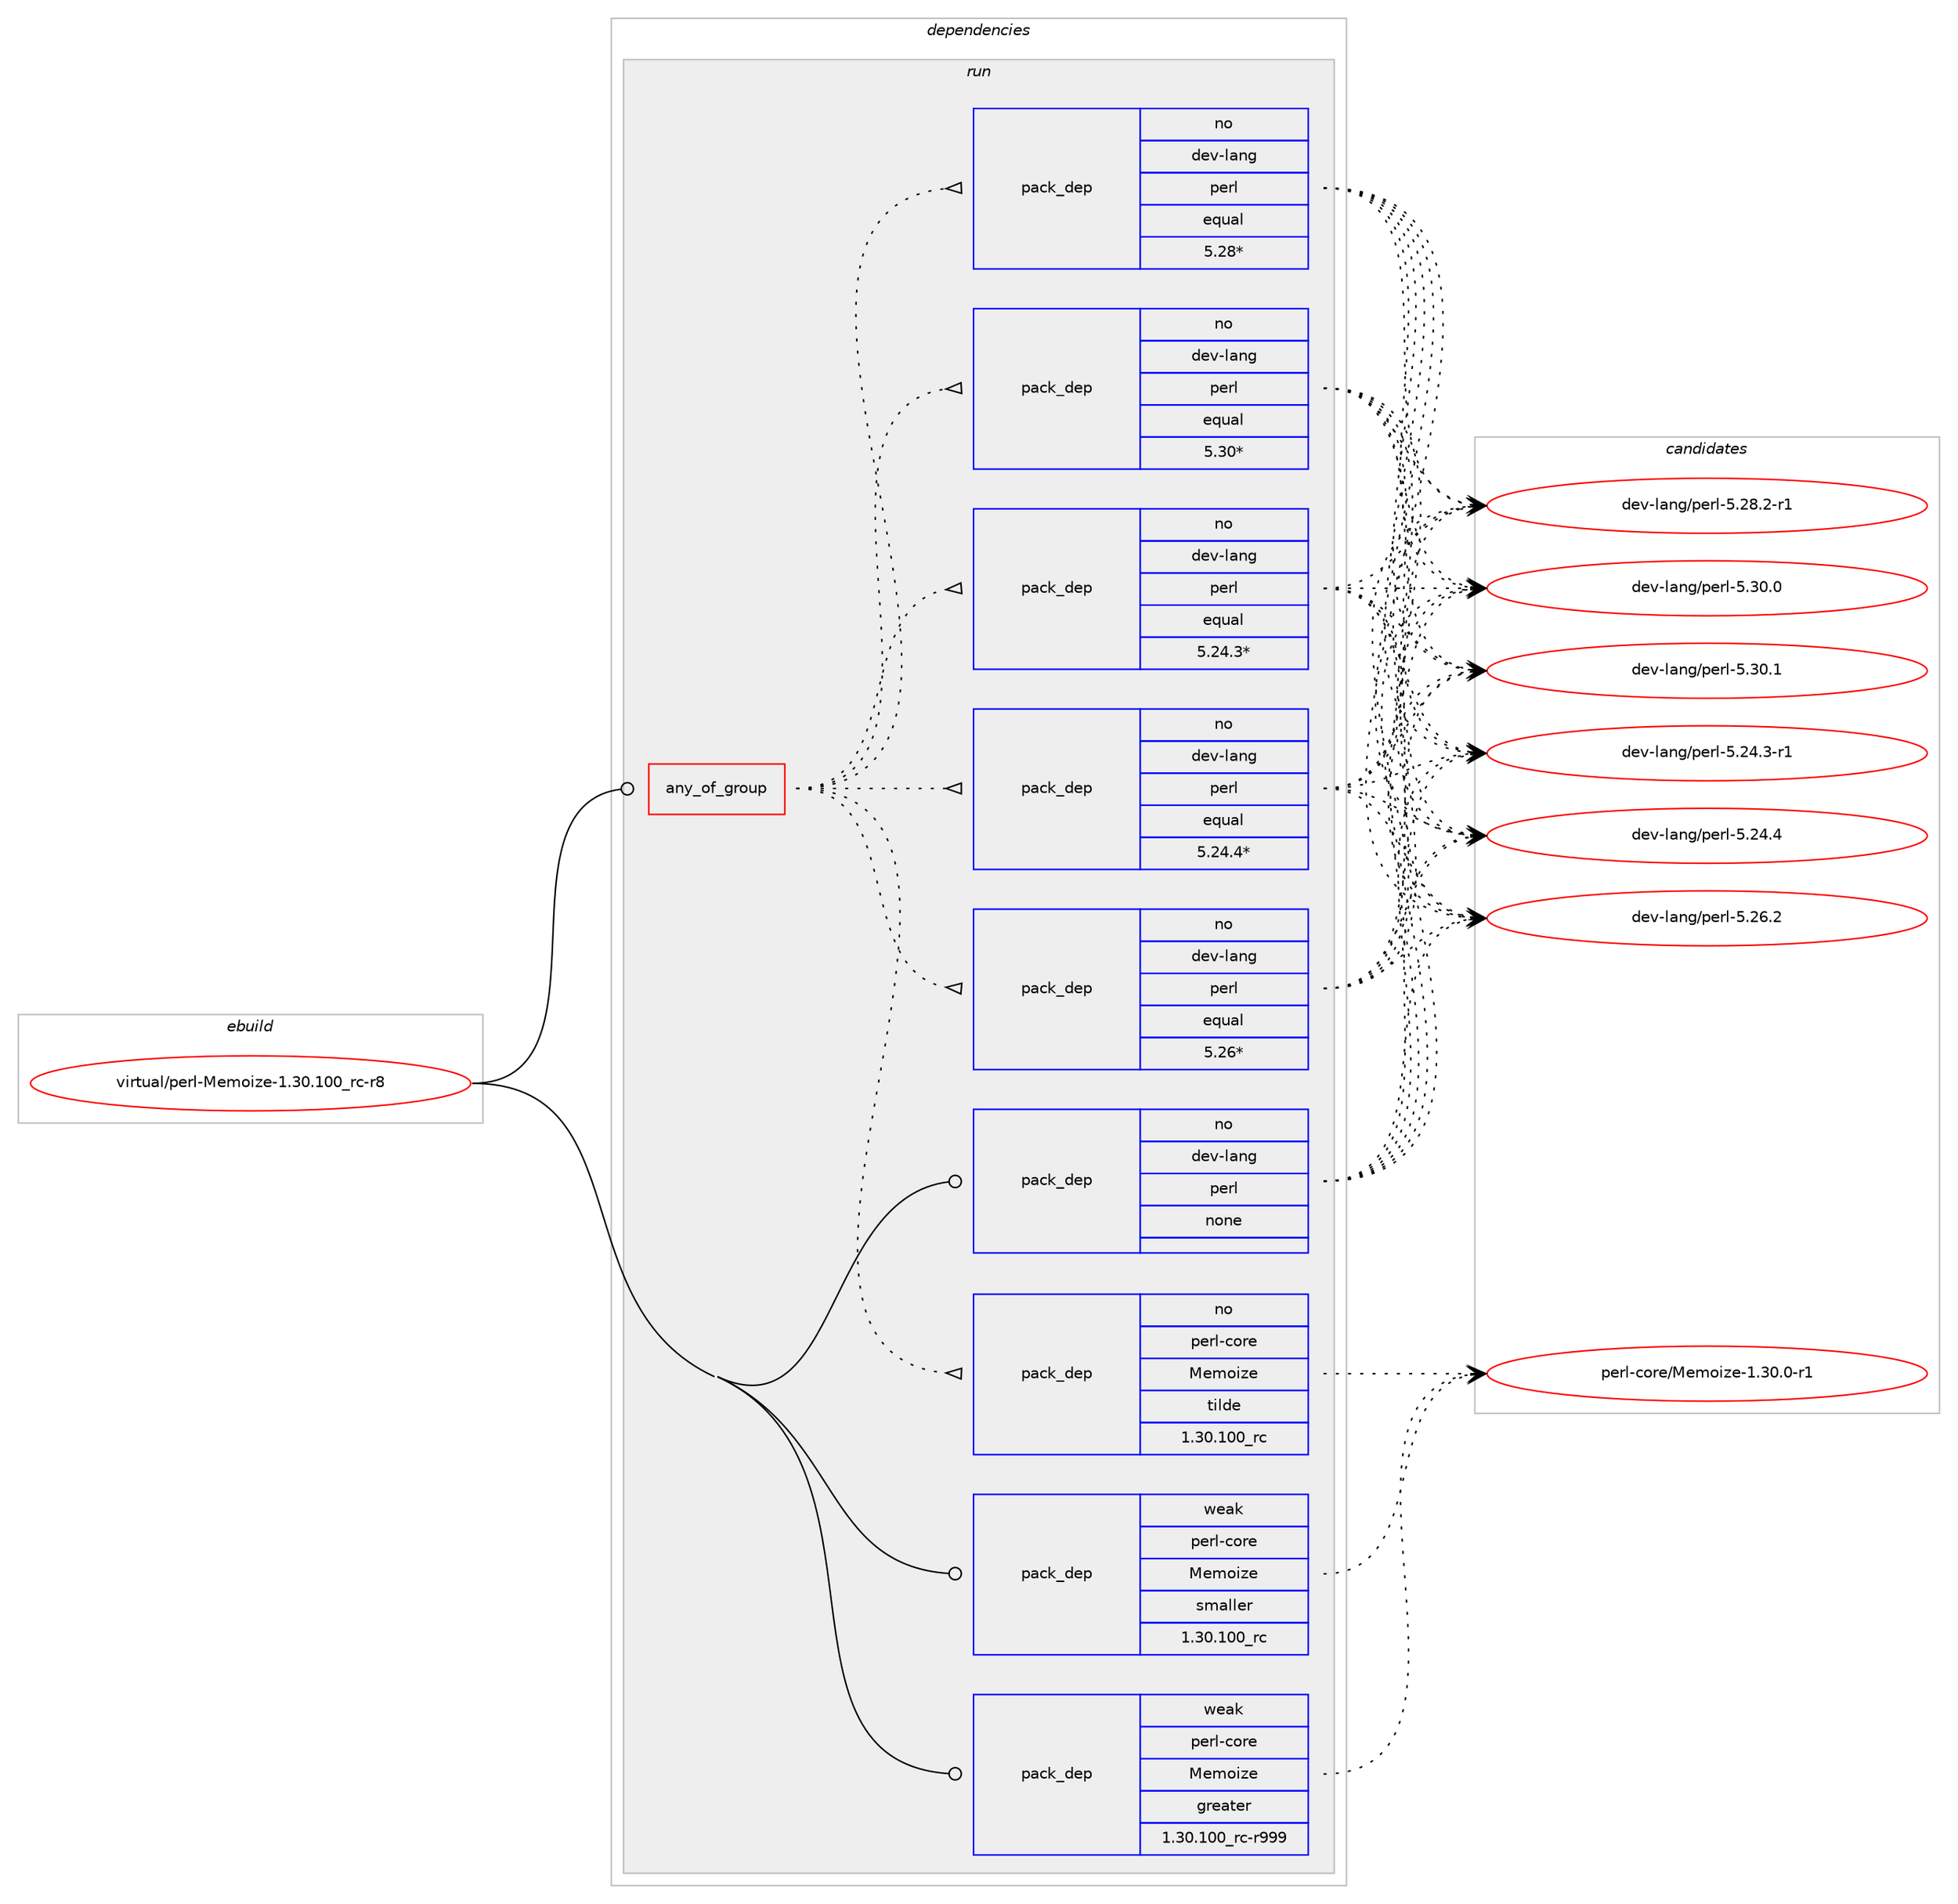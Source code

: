 digraph prolog {

# *************
# Graph options
# *************

newrank=true;
concentrate=true;
compound=true;
graph [rankdir=LR,fontname=Helvetica,fontsize=10,ranksep=1.5];#, ranksep=2.5, nodesep=0.2];
edge  [arrowhead=vee];
node  [fontname=Helvetica,fontsize=10];

# **********
# The ebuild
# **********

subgraph cluster_leftcol {
color=gray;
rank=same;
label=<<i>ebuild</i>>;
id [label="virtual/perl-Memoize-1.30.100_rc-r8", color=red, width=4, href="../virtual/perl-Memoize-1.30.100_rc-r8.svg"];
}

# ****************
# The dependencies
# ****************

subgraph cluster_midcol {
color=gray;
label=<<i>dependencies</i>>;
subgraph cluster_compile {
fillcolor="#eeeeee";
style=filled;
label=<<i>compile</i>>;
}
subgraph cluster_compileandrun {
fillcolor="#eeeeee";
style=filled;
label=<<i>compile and run</i>>;
}
subgraph cluster_run {
fillcolor="#eeeeee";
style=filled;
label=<<i>run</i>>;
subgraph any15509 {
dependency901515 [label=<<TABLE BORDER="0" CELLBORDER="1" CELLSPACING="0" CELLPADDING="4"><TR><TD CELLPADDING="10">any_of_group</TD></TR></TABLE>>, shape=none, color=red];subgraph pack669055 {
dependency901516 [label=<<TABLE BORDER="0" CELLBORDER="1" CELLSPACING="0" CELLPADDING="4" WIDTH="220"><TR><TD ROWSPAN="6" CELLPADDING="30">pack_dep</TD></TR><TR><TD WIDTH="110">no</TD></TR><TR><TD>dev-lang</TD></TR><TR><TD>perl</TD></TR><TR><TD>equal</TD></TR><TR><TD>5.30*</TD></TR></TABLE>>, shape=none, color=blue];
}
dependency901515:e -> dependency901516:w [weight=20,style="dotted",arrowhead="oinv"];
subgraph pack669056 {
dependency901517 [label=<<TABLE BORDER="0" CELLBORDER="1" CELLSPACING="0" CELLPADDING="4" WIDTH="220"><TR><TD ROWSPAN="6" CELLPADDING="30">pack_dep</TD></TR><TR><TD WIDTH="110">no</TD></TR><TR><TD>dev-lang</TD></TR><TR><TD>perl</TD></TR><TR><TD>equal</TD></TR><TR><TD>5.28*</TD></TR></TABLE>>, shape=none, color=blue];
}
dependency901515:e -> dependency901517:w [weight=20,style="dotted",arrowhead="oinv"];
subgraph pack669057 {
dependency901518 [label=<<TABLE BORDER="0" CELLBORDER="1" CELLSPACING="0" CELLPADDING="4" WIDTH="220"><TR><TD ROWSPAN="6" CELLPADDING="30">pack_dep</TD></TR><TR><TD WIDTH="110">no</TD></TR><TR><TD>dev-lang</TD></TR><TR><TD>perl</TD></TR><TR><TD>equal</TD></TR><TR><TD>5.26*</TD></TR></TABLE>>, shape=none, color=blue];
}
dependency901515:e -> dependency901518:w [weight=20,style="dotted",arrowhead="oinv"];
subgraph pack669058 {
dependency901519 [label=<<TABLE BORDER="0" CELLBORDER="1" CELLSPACING="0" CELLPADDING="4" WIDTH="220"><TR><TD ROWSPAN="6" CELLPADDING="30">pack_dep</TD></TR><TR><TD WIDTH="110">no</TD></TR><TR><TD>dev-lang</TD></TR><TR><TD>perl</TD></TR><TR><TD>equal</TD></TR><TR><TD>5.24.4*</TD></TR></TABLE>>, shape=none, color=blue];
}
dependency901515:e -> dependency901519:w [weight=20,style="dotted",arrowhead="oinv"];
subgraph pack669059 {
dependency901520 [label=<<TABLE BORDER="0" CELLBORDER="1" CELLSPACING="0" CELLPADDING="4" WIDTH="220"><TR><TD ROWSPAN="6" CELLPADDING="30">pack_dep</TD></TR><TR><TD WIDTH="110">no</TD></TR><TR><TD>dev-lang</TD></TR><TR><TD>perl</TD></TR><TR><TD>equal</TD></TR><TR><TD>5.24.3*</TD></TR></TABLE>>, shape=none, color=blue];
}
dependency901515:e -> dependency901520:w [weight=20,style="dotted",arrowhead="oinv"];
subgraph pack669060 {
dependency901521 [label=<<TABLE BORDER="0" CELLBORDER="1" CELLSPACING="0" CELLPADDING="4" WIDTH="220"><TR><TD ROWSPAN="6" CELLPADDING="30">pack_dep</TD></TR><TR><TD WIDTH="110">no</TD></TR><TR><TD>perl-core</TD></TR><TR><TD>Memoize</TD></TR><TR><TD>tilde</TD></TR><TR><TD>1.30.100_rc</TD></TR></TABLE>>, shape=none, color=blue];
}
dependency901515:e -> dependency901521:w [weight=20,style="dotted",arrowhead="oinv"];
}
id:e -> dependency901515:w [weight=20,style="solid",arrowhead="odot"];
subgraph pack669061 {
dependency901522 [label=<<TABLE BORDER="0" CELLBORDER="1" CELLSPACING="0" CELLPADDING="4" WIDTH="220"><TR><TD ROWSPAN="6" CELLPADDING="30">pack_dep</TD></TR><TR><TD WIDTH="110">no</TD></TR><TR><TD>dev-lang</TD></TR><TR><TD>perl</TD></TR><TR><TD>none</TD></TR><TR><TD></TD></TR></TABLE>>, shape=none, color=blue];
}
id:e -> dependency901522:w [weight=20,style="solid",arrowhead="odot"];
subgraph pack669062 {
dependency901523 [label=<<TABLE BORDER="0" CELLBORDER="1" CELLSPACING="0" CELLPADDING="4" WIDTH="220"><TR><TD ROWSPAN="6" CELLPADDING="30">pack_dep</TD></TR><TR><TD WIDTH="110">weak</TD></TR><TR><TD>perl-core</TD></TR><TR><TD>Memoize</TD></TR><TR><TD>greater</TD></TR><TR><TD>1.30.100_rc-r999</TD></TR></TABLE>>, shape=none, color=blue];
}
id:e -> dependency901523:w [weight=20,style="solid",arrowhead="odot"];
subgraph pack669063 {
dependency901524 [label=<<TABLE BORDER="0" CELLBORDER="1" CELLSPACING="0" CELLPADDING="4" WIDTH="220"><TR><TD ROWSPAN="6" CELLPADDING="30">pack_dep</TD></TR><TR><TD WIDTH="110">weak</TD></TR><TR><TD>perl-core</TD></TR><TR><TD>Memoize</TD></TR><TR><TD>smaller</TD></TR><TR><TD>1.30.100_rc</TD></TR></TABLE>>, shape=none, color=blue];
}
id:e -> dependency901524:w [weight=20,style="solid",arrowhead="odot"];
}
}

# **************
# The candidates
# **************

subgraph cluster_choices {
rank=same;
color=gray;
label=<<i>candidates</i>>;

subgraph choice669055 {
color=black;
nodesep=1;
choice100101118451089711010347112101114108455346505246514511449 [label="dev-lang/perl-5.24.3-r1", color=red, width=4,href="../dev-lang/perl-5.24.3-r1.svg"];
choice10010111845108971101034711210111410845534650524652 [label="dev-lang/perl-5.24.4", color=red, width=4,href="../dev-lang/perl-5.24.4.svg"];
choice10010111845108971101034711210111410845534650544650 [label="dev-lang/perl-5.26.2", color=red, width=4,href="../dev-lang/perl-5.26.2.svg"];
choice100101118451089711010347112101114108455346505646504511449 [label="dev-lang/perl-5.28.2-r1", color=red, width=4,href="../dev-lang/perl-5.28.2-r1.svg"];
choice10010111845108971101034711210111410845534651484648 [label="dev-lang/perl-5.30.0", color=red, width=4,href="../dev-lang/perl-5.30.0.svg"];
choice10010111845108971101034711210111410845534651484649 [label="dev-lang/perl-5.30.1", color=red, width=4,href="../dev-lang/perl-5.30.1.svg"];
dependency901516:e -> choice100101118451089711010347112101114108455346505246514511449:w [style=dotted,weight="100"];
dependency901516:e -> choice10010111845108971101034711210111410845534650524652:w [style=dotted,weight="100"];
dependency901516:e -> choice10010111845108971101034711210111410845534650544650:w [style=dotted,weight="100"];
dependency901516:e -> choice100101118451089711010347112101114108455346505646504511449:w [style=dotted,weight="100"];
dependency901516:e -> choice10010111845108971101034711210111410845534651484648:w [style=dotted,weight="100"];
dependency901516:e -> choice10010111845108971101034711210111410845534651484649:w [style=dotted,weight="100"];
}
subgraph choice669056 {
color=black;
nodesep=1;
choice100101118451089711010347112101114108455346505246514511449 [label="dev-lang/perl-5.24.3-r1", color=red, width=4,href="../dev-lang/perl-5.24.3-r1.svg"];
choice10010111845108971101034711210111410845534650524652 [label="dev-lang/perl-5.24.4", color=red, width=4,href="../dev-lang/perl-5.24.4.svg"];
choice10010111845108971101034711210111410845534650544650 [label="dev-lang/perl-5.26.2", color=red, width=4,href="../dev-lang/perl-5.26.2.svg"];
choice100101118451089711010347112101114108455346505646504511449 [label="dev-lang/perl-5.28.2-r1", color=red, width=4,href="../dev-lang/perl-5.28.2-r1.svg"];
choice10010111845108971101034711210111410845534651484648 [label="dev-lang/perl-5.30.0", color=red, width=4,href="../dev-lang/perl-5.30.0.svg"];
choice10010111845108971101034711210111410845534651484649 [label="dev-lang/perl-5.30.1", color=red, width=4,href="../dev-lang/perl-5.30.1.svg"];
dependency901517:e -> choice100101118451089711010347112101114108455346505246514511449:w [style=dotted,weight="100"];
dependency901517:e -> choice10010111845108971101034711210111410845534650524652:w [style=dotted,weight="100"];
dependency901517:e -> choice10010111845108971101034711210111410845534650544650:w [style=dotted,weight="100"];
dependency901517:e -> choice100101118451089711010347112101114108455346505646504511449:w [style=dotted,weight="100"];
dependency901517:e -> choice10010111845108971101034711210111410845534651484648:w [style=dotted,weight="100"];
dependency901517:e -> choice10010111845108971101034711210111410845534651484649:w [style=dotted,weight="100"];
}
subgraph choice669057 {
color=black;
nodesep=1;
choice100101118451089711010347112101114108455346505246514511449 [label="dev-lang/perl-5.24.3-r1", color=red, width=4,href="../dev-lang/perl-5.24.3-r1.svg"];
choice10010111845108971101034711210111410845534650524652 [label="dev-lang/perl-5.24.4", color=red, width=4,href="../dev-lang/perl-5.24.4.svg"];
choice10010111845108971101034711210111410845534650544650 [label="dev-lang/perl-5.26.2", color=red, width=4,href="../dev-lang/perl-5.26.2.svg"];
choice100101118451089711010347112101114108455346505646504511449 [label="dev-lang/perl-5.28.2-r1", color=red, width=4,href="../dev-lang/perl-5.28.2-r1.svg"];
choice10010111845108971101034711210111410845534651484648 [label="dev-lang/perl-5.30.0", color=red, width=4,href="../dev-lang/perl-5.30.0.svg"];
choice10010111845108971101034711210111410845534651484649 [label="dev-lang/perl-5.30.1", color=red, width=4,href="../dev-lang/perl-5.30.1.svg"];
dependency901518:e -> choice100101118451089711010347112101114108455346505246514511449:w [style=dotted,weight="100"];
dependency901518:e -> choice10010111845108971101034711210111410845534650524652:w [style=dotted,weight="100"];
dependency901518:e -> choice10010111845108971101034711210111410845534650544650:w [style=dotted,weight="100"];
dependency901518:e -> choice100101118451089711010347112101114108455346505646504511449:w [style=dotted,weight="100"];
dependency901518:e -> choice10010111845108971101034711210111410845534651484648:w [style=dotted,weight="100"];
dependency901518:e -> choice10010111845108971101034711210111410845534651484649:w [style=dotted,weight="100"];
}
subgraph choice669058 {
color=black;
nodesep=1;
choice100101118451089711010347112101114108455346505246514511449 [label="dev-lang/perl-5.24.3-r1", color=red, width=4,href="../dev-lang/perl-5.24.3-r1.svg"];
choice10010111845108971101034711210111410845534650524652 [label="dev-lang/perl-5.24.4", color=red, width=4,href="../dev-lang/perl-5.24.4.svg"];
choice10010111845108971101034711210111410845534650544650 [label="dev-lang/perl-5.26.2", color=red, width=4,href="../dev-lang/perl-5.26.2.svg"];
choice100101118451089711010347112101114108455346505646504511449 [label="dev-lang/perl-5.28.2-r1", color=red, width=4,href="../dev-lang/perl-5.28.2-r1.svg"];
choice10010111845108971101034711210111410845534651484648 [label="dev-lang/perl-5.30.0", color=red, width=4,href="../dev-lang/perl-5.30.0.svg"];
choice10010111845108971101034711210111410845534651484649 [label="dev-lang/perl-5.30.1", color=red, width=4,href="../dev-lang/perl-5.30.1.svg"];
dependency901519:e -> choice100101118451089711010347112101114108455346505246514511449:w [style=dotted,weight="100"];
dependency901519:e -> choice10010111845108971101034711210111410845534650524652:w [style=dotted,weight="100"];
dependency901519:e -> choice10010111845108971101034711210111410845534650544650:w [style=dotted,weight="100"];
dependency901519:e -> choice100101118451089711010347112101114108455346505646504511449:w [style=dotted,weight="100"];
dependency901519:e -> choice10010111845108971101034711210111410845534651484648:w [style=dotted,weight="100"];
dependency901519:e -> choice10010111845108971101034711210111410845534651484649:w [style=dotted,weight="100"];
}
subgraph choice669059 {
color=black;
nodesep=1;
choice100101118451089711010347112101114108455346505246514511449 [label="dev-lang/perl-5.24.3-r1", color=red, width=4,href="../dev-lang/perl-5.24.3-r1.svg"];
choice10010111845108971101034711210111410845534650524652 [label="dev-lang/perl-5.24.4", color=red, width=4,href="../dev-lang/perl-5.24.4.svg"];
choice10010111845108971101034711210111410845534650544650 [label="dev-lang/perl-5.26.2", color=red, width=4,href="../dev-lang/perl-5.26.2.svg"];
choice100101118451089711010347112101114108455346505646504511449 [label="dev-lang/perl-5.28.2-r1", color=red, width=4,href="../dev-lang/perl-5.28.2-r1.svg"];
choice10010111845108971101034711210111410845534651484648 [label="dev-lang/perl-5.30.0", color=red, width=4,href="../dev-lang/perl-5.30.0.svg"];
choice10010111845108971101034711210111410845534651484649 [label="dev-lang/perl-5.30.1", color=red, width=4,href="../dev-lang/perl-5.30.1.svg"];
dependency901520:e -> choice100101118451089711010347112101114108455346505246514511449:w [style=dotted,weight="100"];
dependency901520:e -> choice10010111845108971101034711210111410845534650524652:w [style=dotted,weight="100"];
dependency901520:e -> choice10010111845108971101034711210111410845534650544650:w [style=dotted,weight="100"];
dependency901520:e -> choice100101118451089711010347112101114108455346505646504511449:w [style=dotted,weight="100"];
dependency901520:e -> choice10010111845108971101034711210111410845534651484648:w [style=dotted,weight="100"];
dependency901520:e -> choice10010111845108971101034711210111410845534651484649:w [style=dotted,weight="100"];
}
subgraph choice669060 {
color=black;
nodesep=1;
choice11210111410845991111141014777101109111105122101454946514846484511449 [label="perl-core/Memoize-1.30.0-r1", color=red, width=4,href="../perl-core/Memoize-1.30.0-r1.svg"];
dependency901521:e -> choice11210111410845991111141014777101109111105122101454946514846484511449:w [style=dotted,weight="100"];
}
subgraph choice669061 {
color=black;
nodesep=1;
choice100101118451089711010347112101114108455346505246514511449 [label="dev-lang/perl-5.24.3-r1", color=red, width=4,href="../dev-lang/perl-5.24.3-r1.svg"];
choice10010111845108971101034711210111410845534650524652 [label="dev-lang/perl-5.24.4", color=red, width=4,href="../dev-lang/perl-5.24.4.svg"];
choice10010111845108971101034711210111410845534650544650 [label="dev-lang/perl-5.26.2", color=red, width=4,href="../dev-lang/perl-5.26.2.svg"];
choice100101118451089711010347112101114108455346505646504511449 [label="dev-lang/perl-5.28.2-r1", color=red, width=4,href="../dev-lang/perl-5.28.2-r1.svg"];
choice10010111845108971101034711210111410845534651484648 [label="dev-lang/perl-5.30.0", color=red, width=4,href="../dev-lang/perl-5.30.0.svg"];
choice10010111845108971101034711210111410845534651484649 [label="dev-lang/perl-5.30.1", color=red, width=4,href="../dev-lang/perl-5.30.1.svg"];
dependency901522:e -> choice100101118451089711010347112101114108455346505246514511449:w [style=dotted,weight="100"];
dependency901522:e -> choice10010111845108971101034711210111410845534650524652:w [style=dotted,weight="100"];
dependency901522:e -> choice10010111845108971101034711210111410845534650544650:w [style=dotted,weight="100"];
dependency901522:e -> choice100101118451089711010347112101114108455346505646504511449:w [style=dotted,weight="100"];
dependency901522:e -> choice10010111845108971101034711210111410845534651484648:w [style=dotted,weight="100"];
dependency901522:e -> choice10010111845108971101034711210111410845534651484649:w [style=dotted,weight="100"];
}
subgraph choice669062 {
color=black;
nodesep=1;
choice11210111410845991111141014777101109111105122101454946514846484511449 [label="perl-core/Memoize-1.30.0-r1", color=red, width=4,href="../perl-core/Memoize-1.30.0-r1.svg"];
dependency901523:e -> choice11210111410845991111141014777101109111105122101454946514846484511449:w [style=dotted,weight="100"];
}
subgraph choice669063 {
color=black;
nodesep=1;
choice11210111410845991111141014777101109111105122101454946514846484511449 [label="perl-core/Memoize-1.30.0-r1", color=red, width=4,href="../perl-core/Memoize-1.30.0-r1.svg"];
dependency901524:e -> choice11210111410845991111141014777101109111105122101454946514846484511449:w [style=dotted,weight="100"];
}
}

}
